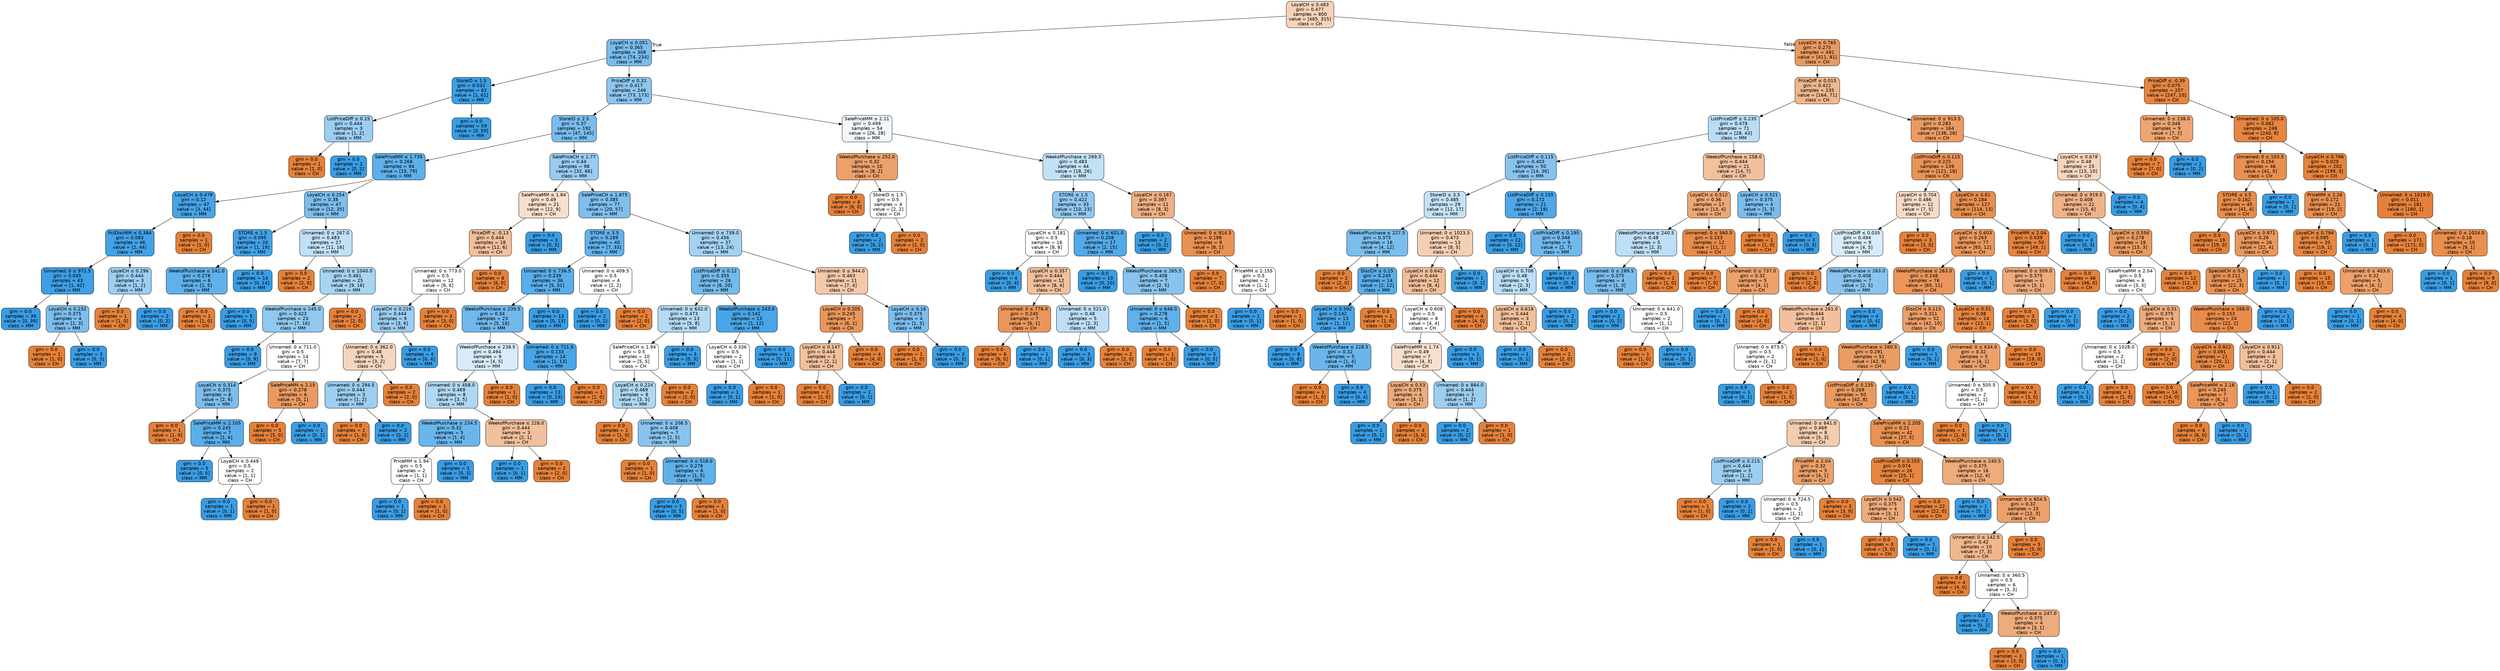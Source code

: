 digraph Tree {
node [shape=box, style="filled, rounded", color="black", fontname=helvetica] ;
edge [fontname=helvetica] ;
0 [label=<LoyalCH &le; 0.483<br/>gini = 0.477<br/>samples = 800<br/>value = [485, 315]<br/>class = CH>, fillcolor="#e5813959"] ;
1 [label=<LoyalCH &le; 0.051<br/>gini = 0.365<br/>samples = 308<br/>value = [74, 234]<br/>class = MM>, fillcolor="#399de5ae"] ;
0 -> 1 [labeldistance=2.5, labelangle=45, headlabel="True"] ;
2 [label=<StoreID &le; 1.5<br/>gini = 0.032<br/>samples = 62<br/>value = [1, 61]<br/>class = MM>, fillcolor="#399de5fb"] ;
1 -> 2 ;
3 [label=<ListPriceDiff &le; 0.15<br/>gini = 0.444<br/>samples = 3<br/>value = [1, 2]<br/>class = MM>, fillcolor="#399de57f"] ;
2 -> 3 ;
4 [label=<gini = 0.0<br/>samples = 1<br/>value = [1, 0]<br/>class = CH>, fillcolor="#e58139ff"] ;
3 -> 4 ;
5 [label=<gini = 0.0<br/>samples = 2<br/>value = [0, 2]<br/>class = MM>, fillcolor="#399de5ff"] ;
3 -> 5 ;
6 [label=<gini = 0.0<br/>samples = 59<br/>value = [0, 59]<br/>class = MM>, fillcolor="#399de5ff"] ;
2 -> 6 ;
7 [label=<PriceDiff &le; 0.31<br/>gini = 0.417<br/>samples = 246<br/>value = [73, 173]<br/>class = MM>, fillcolor="#399de593"] ;
1 -> 7 ;
8 [label=<StoreID &le; 2.5<br/>gini = 0.37<br/>samples = 192<br/>value = [47, 145]<br/>class = MM>, fillcolor="#399de5ac"] ;
7 -> 8 ;
9 [label=<SalePriceMM &le; 1.735<br/>gini = 0.268<br/>samples = 94<br/>value = [15, 79]<br/>class = MM>, fillcolor="#399de5cf"] ;
8 -> 9 ;
10 [label=<LoyalCH &le; 0.479<br/>gini = 0.12<br/>samples = 47<br/>value = [3, 44]<br/>class = MM>, fillcolor="#399de5ee"] ;
9 -> 10 ;
11 [label=<PctDiscMM &le; 0.384<br/>gini = 0.083<br/>samples = 46<br/>value = [2, 44]<br/>class = MM>, fillcolor="#399de5f3"] ;
10 -> 11 ;
12 [label=<Unnamed: 0 &le; 972.5<br/>gini = 0.045<br/>samples = 43<br/>value = [1, 42]<br/>class = MM>, fillcolor="#399de5f9"] ;
11 -> 12 ;
13 [label=<gini = 0.0<br/>samples = 39<br/>value = [0, 39]<br/>class = MM>, fillcolor="#399de5ff"] ;
12 -> 13 ;
14 [label=<LoyalCH &le; 0.232<br/>gini = 0.375<br/>samples = 4<br/>value = [1, 3]<br/>class = MM>, fillcolor="#399de5aa"] ;
12 -> 14 ;
15 [label=<gini = 0.0<br/>samples = 1<br/>value = [1, 0]<br/>class = CH>, fillcolor="#e58139ff"] ;
14 -> 15 ;
16 [label=<gini = 0.0<br/>samples = 3<br/>value = [0, 3]<br/>class = MM>, fillcolor="#399de5ff"] ;
14 -> 16 ;
17 [label=<LoyalCH &le; 0.296<br/>gini = 0.444<br/>samples = 3<br/>value = [1, 2]<br/>class = MM>, fillcolor="#399de57f"] ;
11 -> 17 ;
18 [label=<gini = 0.0<br/>samples = 1<br/>value = [1, 0]<br/>class = CH>, fillcolor="#e58139ff"] ;
17 -> 18 ;
19 [label=<gini = 0.0<br/>samples = 2<br/>value = [0, 2]<br/>class = MM>, fillcolor="#399de5ff"] ;
17 -> 19 ;
20 [label=<gini = 0.0<br/>samples = 1<br/>value = [1, 0]<br/>class = CH>, fillcolor="#e58139ff"] ;
10 -> 20 ;
21 [label=<LoyalCH &le; 0.254<br/>gini = 0.38<br/>samples = 47<br/>value = [12, 35]<br/>class = MM>, fillcolor="#399de5a8"] ;
9 -> 21 ;
22 [label=<STORE &le; 1.5<br/>gini = 0.095<br/>samples = 20<br/>value = [1, 19]<br/>class = MM>, fillcolor="#399de5f2"] ;
21 -> 22 ;
23 [label=<WeekofPurchase &le; 241.0<br/>gini = 0.278<br/>samples = 6<br/>value = [1, 5]<br/>class = MM>, fillcolor="#399de5cc"] ;
22 -> 23 ;
24 [label=<gini = 0.0<br/>samples = 1<br/>value = [1, 0]<br/>class = CH>, fillcolor="#e58139ff"] ;
23 -> 24 ;
25 [label=<gini = 0.0<br/>samples = 5<br/>value = [0, 5]<br/>class = MM>, fillcolor="#399de5ff"] ;
23 -> 25 ;
26 [label=<gini = 0.0<br/>samples = 14<br/>value = [0, 14]<br/>class = MM>, fillcolor="#399de5ff"] ;
22 -> 26 ;
27 [label=<Unnamed: 0 &le; 267.0<br/>gini = 0.483<br/>samples = 27<br/>value = [11, 16]<br/>class = MM>, fillcolor="#399de550"] ;
21 -> 27 ;
28 [label=<gini = 0.0<br/>samples = 2<br/>value = [2, 0]<br/>class = CH>, fillcolor="#e58139ff"] ;
27 -> 28 ;
29 [label=<Unnamed: 0 &le; 1040.0<br/>gini = 0.461<br/>samples = 25<br/>value = [9, 16]<br/>class = MM>, fillcolor="#399de570"] ;
27 -> 29 ;
30 [label=<WeekofPurchase &le; 245.0<br/>gini = 0.423<br/>samples = 23<br/>value = [7, 16]<br/>class = MM>, fillcolor="#399de58f"] ;
29 -> 30 ;
31 [label=<gini = 0.0<br/>samples = 9<br/>value = [0, 9]<br/>class = MM>, fillcolor="#399de5ff"] ;
30 -> 31 ;
32 [label=<Unnamed: 0 &le; 711.0<br/>gini = 0.5<br/>samples = 14<br/>value = [7, 7]<br/>class = CH>, fillcolor="#e5813900"] ;
30 -> 32 ;
33 [label=<LoyalCH &le; 0.314<br/>gini = 0.375<br/>samples = 8<br/>value = [2, 6]<br/>class = MM>, fillcolor="#399de5aa"] ;
32 -> 33 ;
34 [label=<gini = 0.0<br/>samples = 1<br/>value = [1, 0]<br/>class = CH>, fillcolor="#e58139ff"] ;
33 -> 34 ;
35 [label=<SalePriceMM &le; 2.105<br/>gini = 0.245<br/>samples = 7<br/>value = [1, 6]<br/>class = MM>, fillcolor="#399de5d4"] ;
33 -> 35 ;
36 [label=<gini = 0.0<br/>samples = 5<br/>value = [0, 5]<br/>class = MM>, fillcolor="#399de5ff"] ;
35 -> 36 ;
37 [label=<LoyalCH &le; 0.449<br/>gini = 0.5<br/>samples = 2<br/>value = [1, 1]<br/>class = CH>, fillcolor="#e5813900"] ;
35 -> 37 ;
38 [label=<gini = 0.0<br/>samples = 1<br/>value = [0, 1]<br/>class = MM>, fillcolor="#399de5ff"] ;
37 -> 38 ;
39 [label=<gini = 0.0<br/>samples = 1<br/>value = [1, 0]<br/>class = CH>, fillcolor="#e58139ff"] ;
37 -> 39 ;
40 [label=<SalePriceMM &le; 2.15<br/>gini = 0.278<br/>samples = 6<br/>value = [5, 1]<br/>class = CH>, fillcolor="#e58139cc"] ;
32 -> 40 ;
41 [label=<gini = 0.0<br/>samples = 5<br/>value = [5, 0]<br/>class = CH>, fillcolor="#e58139ff"] ;
40 -> 41 ;
42 [label=<gini = 0.0<br/>samples = 1<br/>value = [0, 1]<br/>class = MM>, fillcolor="#399de5ff"] ;
40 -> 42 ;
43 [label=<gini = 0.0<br/>samples = 2<br/>value = [2, 0]<br/>class = CH>, fillcolor="#e58139ff"] ;
29 -> 43 ;
44 [label=<SalePriceCH &le; 1.77<br/>gini = 0.44<br/>samples = 98<br/>value = [32, 66]<br/>class = MM>, fillcolor="#399de583"] ;
8 -> 44 ;
45 [label=<SalePriceMM &le; 1.84<br/>gini = 0.49<br/>samples = 21<br/>value = [12, 9]<br/>class = CH>, fillcolor="#e5813940"] ;
44 -> 45 ;
46 [label=<PriceDiff &le; -0.13<br/>gini = 0.444<br/>samples = 18<br/>value = [12, 6]<br/>class = CH>, fillcolor="#e581397f"] ;
45 -> 46 ;
47 [label=<Unnamed: 0 &le; 773.0<br/>gini = 0.5<br/>samples = 12<br/>value = [6, 6]<br/>class = CH>, fillcolor="#e5813900"] ;
46 -> 47 ;
48 [label=<LoyalCH &le; 0.216<br/>gini = 0.444<br/>samples = 9<br/>value = [3, 6]<br/>class = MM>, fillcolor="#399de57f"] ;
47 -> 48 ;
49 [label=<Unnamed: 0 &le; 362.0<br/>gini = 0.48<br/>samples = 5<br/>value = [3, 2]<br/>class = CH>, fillcolor="#e5813955"] ;
48 -> 49 ;
50 [label=<Unnamed: 0 &le; 294.5<br/>gini = 0.444<br/>samples = 3<br/>value = [1, 2]<br/>class = MM>, fillcolor="#399de57f"] ;
49 -> 50 ;
51 [label=<gini = 0.0<br/>samples = 1<br/>value = [1, 0]<br/>class = CH>, fillcolor="#e58139ff"] ;
50 -> 51 ;
52 [label=<gini = 0.0<br/>samples = 2<br/>value = [0, 2]<br/>class = MM>, fillcolor="#399de5ff"] ;
50 -> 52 ;
53 [label=<gini = 0.0<br/>samples = 2<br/>value = [2, 0]<br/>class = CH>, fillcolor="#e58139ff"] ;
49 -> 53 ;
54 [label=<gini = 0.0<br/>samples = 4<br/>value = [0, 4]<br/>class = MM>, fillcolor="#399de5ff"] ;
48 -> 54 ;
55 [label=<gini = 0.0<br/>samples = 3<br/>value = [3, 0]<br/>class = CH>, fillcolor="#e58139ff"] ;
47 -> 55 ;
56 [label=<gini = 0.0<br/>samples = 6<br/>value = [6, 0]<br/>class = CH>, fillcolor="#e58139ff"] ;
46 -> 56 ;
57 [label=<gini = 0.0<br/>samples = 3<br/>value = [0, 3]<br/>class = MM>, fillcolor="#399de5ff"] ;
45 -> 57 ;
58 [label=<SalePriceCH &le; 1.875<br/>gini = 0.385<br/>samples = 77<br/>value = [20, 57]<br/>class = MM>, fillcolor="#399de5a6"] ;
44 -> 58 ;
59 [label=<STORE &le; 3.5<br/>gini = 0.289<br/>samples = 40<br/>value = [7, 33]<br/>class = MM>, fillcolor="#399de5c9"] ;
58 -> 59 ;
60 [label=<Unnamed: 0 &le; 736.5<br/>gini = 0.239<br/>samples = 36<br/>value = [5, 31]<br/>class = MM>, fillcolor="#399de5d6"] ;
59 -> 60 ;
61 [label=<WeekofPurchase &le; 239.5<br/>gini = 0.34<br/>samples = 23<br/>value = [5, 18]<br/>class = MM>, fillcolor="#399de5b8"] ;
60 -> 61 ;
62 [label=<WeekofPurchase &le; 238.5<br/>gini = 0.494<br/>samples = 9<br/>value = [4, 5]<br/>class = MM>, fillcolor="#399de533"] ;
61 -> 62 ;
63 [label=<Unnamed: 0 &le; 458.0<br/>gini = 0.469<br/>samples = 8<br/>value = [3, 5]<br/>class = MM>, fillcolor="#399de566"] ;
62 -> 63 ;
64 [label=<WeekofPurchase &le; 234.5<br/>gini = 0.32<br/>samples = 5<br/>value = [1, 4]<br/>class = MM>, fillcolor="#399de5bf"] ;
63 -> 64 ;
65 [label=<PriceMM &le; 1.94<br/>gini = 0.5<br/>samples = 2<br/>value = [1, 1]<br/>class = CH>, fillcolor="#e5813900"] ;
64 -> 65 ;
66 [label=<gini = 0.0<br/>samples = 1<br/>value = [0, 1]<br/>class = MM>, fillcolor="#399de5ff"] ;
65 -> 66 ;
67 [label=<gini = 0.0<br/>samples = 1<br/>value = [1, 0]<br/>class = CH>, fillcolor="#e58139ff"] ;
65 -> 67 ;
68 [label=<gini = 0.0<br/>samples = 3<br/>value = [0, 3]<br/>class = MM>, fillcolor="#399de5ff"] ;
64 -> 68 ;
69 [label=<WeekofPurchase &le; 228.0<br/>gini = 0.444<br/>samples = 3<br/>value = [2, 1]<br/>class = CH>, fillcolor="#e581397f"] ;
63 -> 69 ;
70 [label=<gini = 0.0<br/>samples = 1<br/>value = [0, 1]<br/>class = MM>, fillcolor="#399de5ff"] ;
69 -> 70 ;
71 [label=<gini = 0.0<br/>samples = 2<br/>value = [2, 0]<br/>class = CH>, fillcolor="#e58139ff"] ;
69 -> 71 ;
72 [label=<gini = 0.0<br/>samples = 1<br/>value = [1, 0]<br/>class = CH>, fillcolor="#e58139ff"] ;
62 -> 72 ;
73 [label=<Unnamed: 0 &le; 711.5<br/>gini = 0.133<br/>samples = 14<br/>value = [1, 13]<br/>class = MM>, fillcolor="#399de5eb"] ;
61 -> 73 ;
74 [label=<gini = 0.0<br/>samples = 13<br/>value = [0, 13]<br/>class = MM>, fillcolor="#399de5ff"] ;
73 -> 74 ;
75 [label=<gini = 0.0<br/>samples = 1<br/>value = [1, 0]<br/>class = CH>, fillcolor="#e58139ff"] ;
73 -> 75 ;
76 [label=<gini = 0.0<br/>samples = 13<br/>value = [0, 13]<br/>class = MM>, fillcolor="#399de5ff"] ;
60 -> 76 ;
77 [label=<Unnamed: 0 &le; 409.5<br/>gini = 0.5<br/>samples = 4<br/>value = [2, 2]<br/>class = CH>, fillcolor="#e5813900"] ;
59 -> 77 ;
78 [label=<gini = 0.0<br/>samples = 2<br/>value = [0, 2]<br/>class = MM>, fillcolor="#399de5ff"] ;
77 -> 78 ;
79 [label=<gini = 0.0<br/>samples = 2<br/>value = [2, 0]<br/>class = CH>, fillcolor="#e58139ff"] ;
77 -> 79 ;
80 [label=<Unnamed: 0 &le; 739.0<br/>gini = 0.456<br/>samples = 37<br/>value = [13, 24]<br/>class = MM>, fillcolor="#399de575"] ;
58 -> 80 ;
81 [label=<ListPriceDiff &le; 0.12<br/>gini = 0.355<br/>samples = 26<br/>value = [6, 20]<br/>class = MM>, fillcolor="#399de5b3"] ;
80 -> 81 ;
82 [label=<Unnamed: 0 &le; 632.0<br/>gini = 0.473<br/>samples = 13<br/>value = [5, 8]<br/>class = MM>, fillcolor="#399de560"] ;
81 -> 82 ;
83 [label=<SalePriceCH &le; 1.94<br/>gini = 0.5<br/>samples = 10<br/>value = [5, 5]<br/>class = CH>, fillcolor="#e5813900"] ;
82 -> 83 ;
84 [label=<LoyalCH &le; 0.224<br/>gini = 0.469<br/>samples = 8<br/>value = [3, 5]<br/>class = MM>, fillcolor="#399de566"] ;
83 -> 84 ;
85 [label=<gini = 0.0<br/>samples = 1<br/>value = [1, 0]<br/>class = CH>, fillcolor="#e58139ff"] ;
84 -> 85 ;
86 [label=<Unnamed: 0 &le; 208.5<br/>gini = 0.408<br/>samples = 7<br/>value = [2, 5]<br/>class = MM>, fillcolor="#399de599"] ;
84 -> 86 ;
87 [label=<gini = 0.0<br/>samples = 1<br/>value = [1, 0]<br/>class = CH>, fillcolor="#e58139ff"] ;
86 -> 87 ;
88 [label=<Unnamed: 0 &le; 518.0<br/>gini = 0.278<br/>samples = 6<br/>value = [1, 5]<br/>class = MM>, fillcolor="#399de5cc"] ;
86 -> 88 ;
89 [label=<gini = 0.0<br/>samples = 5<br/>value = [0, 5]<br/>class = MM>, fillcolor="#399de5ff"] ;
88 -> 89 ;
90 [label=<gini = 0.0<br/>samples = 1<br/>value = [1, 0]<br/>class = CH>, fillcolor="#e58139ff"] ;
88 -> 90 ;
91 [label=<gini = 0.0<br/>samples = 2<br/>value = [2, 0]<br/>class = CH>, fillcolor="#e58139ff"] ;
83 -> 91 ;
92 [label=<gini = 0.0<br/>samples = 3<br/>value = [0, 3]<br/>class = MM>, fillcolor="#399de5ff"] ;
82 -> 92 ;
93 [label=<WeekofPurchase &le; 243.0<br/>gini = 0.142<br/>samples = 13<br/>value = [1, 12]<br/>class = MM>, fillcolor="#399de5ea"] ;
81 -> 93 ;
94 [label=<LoyalCH &le; 0.336<br/>gini = 0.5<br/>samples = 2<br/>value = [1, 1]<br/>class = CH>, fillcolor="#e5813900"] ;
93 -> 94 ;
95 [label=<gini = 0.0<br/>samples = 1<br/>value = [0, 1]<br/>class = MM>, fillcolor="#399de5ff"] ;
94 -> 95 ;
96 [label=<gini = 0.0<br/>samples = 1<br/>value = [1, 0]<br/>class = CH>, fillcolor="#e58139ff"] ;
94 -> 96 ;
97 [label=<gini = 0.0<br/>samples = 11<br/>value = [0, 11]<br/>class = MM>, fillcolor="#399de5ff"] ;
93 -> 97 ;
98 [label=<Unnamed: 0 &le; 944.0<br/>gini = 0.463<br/>samples = 11<br/>value = [7, 4]<br/>class = CH>, fillcolor="#e581396d"] ;
80 -> 98 ;
99 [label=<LoyalCH &le; 0.205<br/>gini = 0.245<br/>samples = 7<br/>value = [6, 1]<br/>class = CH>, fillcolor="#e58139d4"] ;
98 -> 99 ;
100 [label=<LoyalCH &le; 0.147<br/>gini = 0.444<br/>samples = 3<br/>value = [2, 1]<br/>class = CH>, fillcolor="#e581397f"] ;
99 -> 100 ;
101 [label=<gini = 0.0<br/>samples = 2<br/>value = [2, 0]<br/>class = CH>, fillcolor="#e58139ff"] ;
100 -> 101 ;
102 [label=<gini = 0.0<br/>samples = 1<br/>value = [0, 1]<br/>class = MM>, fillcolor="#399de5ff"] ;
100 -> 102 ;
103 [label=<gini = 0.0<br/>samples = 4<br/>value = [4, 0]<br/>class = CH>, fillcolor="#e58139ff"] ;
99 -> 103 ;
104 [label=<LoyalCH &le; 0.16<br/>gini = 0.375<br/>samples = 4<br/>value = [1, 3]<br/>class = MM>, fillcolor="#399de5aa"] ;
98 -> 104 ;
105 [label=<gini = 0.0<br/>samples = 1<br/>value = [1, 0]<br/>class = CH>, fillcolor="#e58139ff"] ;
104 -> 105 ;
106 [label=<gini = 0.0<br/>samples = 3<br/>value = [0, 3]<br/>class = MM>, fillcolor="#399de5ff"] ;
104 -> 106 ;
107 [label=<SalePriceMM &le; 2.11<br/>gini = 0.499<br/>samples = 54<br/>value = [26, 28]<br/>class = MM>, fillcolor="#399de512"] ;
7 -> 107 ;
108 [label=<WeekofPurchase &le; 252.0<br/>gini = 0.32<br/>samples = 10<br/>value = [8, 2]<br/>class = CH>, fillcolor="#e58139bf"] ;
107 -> 108 ;
109 [label=<gini = 0.0<br/>samples = 6<br/>value = [6, 0]<br/>class = CH>, fillcolor="#e58139ff"] ;
108 -> 109 ;
110 [label=<StoreID &le; 1.5<br/>gini = 0.5<br/>samples = 4<br/>value = [2, 2]<br/>class = CH>, fillcolor="#e5813900"] ;
108 -> 110 ;
111 [label=<gini = 0.0<br/>samples = 2<br/>value = [0, 2]<br/>class = MM>, fillcolor="#399de5ff"] ;
110 -> 111 ;
112 [label=<gini = 0.0<br/>samples = 2<br/>value = [2, 0]<br/>class = CH>, fillcolor="#e58139ff"] ;
110 -> 112 ;
113 [label=<WeekofPurchase &le; 269.5<br/>gini = 0.483<br/>samples = 44<br/>value = [18, 26]<br/>class = MM>, fillcolor="#399de54e"] ;
107 -> 113 ;
114 [label=<STORE &le; 1.5<br/>gini = 0.422<br/>samples = 33<br/>value = [10, 23]<br/>class = MM>, fillcolor="#399de590"] ;
113 -> 114 ;
115 [label=<LoyalCH &le; 0.181<br/>gini = 0.5<br/>samples = 16<br/>value = [8, 8]<br/>class = CH>, fillcolor="#e5813900"] ;
114 -> 115 ;
116 [label=<gini = 0.0<br/>samples = 4<br/>value = [0, 4]<br/>class = MM>, fillcolor="#399de5ff"] ;
115 -> 116 ;
117 [label=<LoyalCH &le; 0.357<br/>gini = 0.444<br/>samples = 12<br/>value = [8, 4]<br/>class = CH>, fillcolor="#e581397f"] ;
115 -> 117 ;
118 [label=<Unnamed: 0 &le; 776.0<br/>gini = 0.245<br/>samples = 7<br/>value = [6, 1]<br/>class = CH>, fillcolor="#e58139d4"] ;
117 -> 118 ;
119 [label=<gini = 0.0<br/>samples = 6<br/>value = [6, 0]<br/>class = CH>, fillcolor="#e58139ff"] ;
118 -> 119 ;
120 [label=<gini = 0.0<br/>samples = 1<br/>value = [0, 1]<br/>class = MM>, fillcolor="#399de5ff"] ;
118 -> 120 ;
121 [label=<Unnamed: 0 &le; 521.0<br/>gini = 0.48<br/>samples = 5<br/>value = [2, 3]<br/>class = MM>, fillcolor="#399de555"] ;
117 -> 121 ;
122 [label=<gini = 0.0<br/>samples = 3<br/>value = [0, 3]<br/>class = MM>, fillcolor="#399de5ff"] ;
121 -> 122 ;
123 [label=<gini = 0.0<br/>samples = 2<br/>value = [2, 0]<br/>class = CH>, fillcolor="#e58139ff"] ;
121 -> 123 ;
124 [label=<Unnamed: 0 &le; 601.0<br/>gini = 0.208<br/>samples = 17<br/>value = [2, 15]<br/>class = MM>, fillcolor="#399de5dd"] ;
114 -> 124 ;
125 [label=<gini = 0.0<br/>samples = 10<br/>value = [0, 10]<br/>class = MM>, fillcolor="#399de5ff"] ;
124 -> 125 ;
126 [label=<WeekofPurchase &le; 265.5<br/>gini = 0.408<br/>samples = 7<br/>value = [2, 5]<br/>class = MM>, fillcolor="#399de599"] ;
124 -> 126 ;
127 [label=<Unnamed: 0 &le; 648.0<br/>gini = 0.278<br/>samples = 6<br/>value = [1, 5]<br/>class = MM>, fillcolor="#399de5cc"] ;
126 -> 127 ;
128 [label=<gini = 0.0<br/>samples = 1<br/>value = [1, 0]<br/>class = CH>, fillcolor="#e58139ff"] ;
127 -> 128 ;
129 [label=<gini = 0.0<br/>samples = 5<br/>value = [0, 5]<br/>class = MM>, fillcolor="#399de5ff"] ;
127 -> 129 ;
130 [label=<gini = 0.0<br/>samples = 1<br/>value = [1, 0]<br/>class = CH>, fillcolor="#e58139ff"] ;
126 -> 130 ;
131 [label=<LoyalCH &le; 0.167<br/>gini = 0.397<br/>samples = 11<br/>value = [8, 3]<br/>class = CH>, fillcolor="#e581399f"] ;
113 -> 131 ;
132 [label=<gini = 0.0<br/>samples = 2<br/>value = [0, 2]<br/>class = MM>, fillcolor="#399de5ff"] ;
131 -> 132 ;
133 [label=<Unnamed: 0 &le; 914.5<br/>gini = 0.198<br/>samples = 9<br/>value = [8, 1]<br/>class = CH>, fillcolor="#e58139df"] ;
131 -> 133 ;
134 [label=<gini = 0.0<br/>samples = 7<br/>value = [7, 0]<br/>class = CH>, fillcolor="#e58139ff"] ;
133 -> 134 ;
135 [label=<PriceMM &le; 2.155<br/>gini = 0.5<br/>samples = 2<br/>value = [1, 1]<br/>class = CH>, fillcolor="#e5813900"] ;
133 -> 135 ;
136 [label=<gini = 0.0<br/>samples = 1<br/>value = [0, 1]<br/>class = MM>, fillcolor="#399de5ff"] ;
135 -> 136 ;
137 [label=<gini = 0.0<br/>samples = 1<br/>value = [1, 0]<br/>class = CH>, fillcolor="#e58139ff"] ;
135 -> 137 ;
138 [label=<LoyalCH &le; 0.765<br/>gini = 0.275<br/>samples = 492<br/>value = [411, 81]<br/>class = CH>, fillcolor="#e58139cd"] ;
0 -> 138 [labeldistance=2.5, labelangle=-45, headlabel="False"] ;
139 [label=<PriceDiff &le; 0.015<br/>gini = 0.422<br/>samples = 235<br/>value = [164, 71]<br/>class = CH>, fillcolor="#e5813991"] ;
138 -> 139 ;
140 [label=<ListPriceDiff &le; 0.235<br/>gini = 0.478<br/>samples = 71<br/>value = [28, 43]<br/>class = MM>, fillcolor="#399de559"] ;
139 -> 140 ;
141 [label=<ListPriceDiff &le; 0.115<br/>gini = 0.403<br/>samples = 50<br/>value = [14, 36]<br/>class = MM>, fillcolor="#399de59c"] ;
140 -> 141 ;
142 [label=<StoreID &le; 3.5<br/>gini = 0.485<br/>samples = 29<br/>value = [12, 17]<br/>class = MM>, fillcolor="#399de54b"] ;
141 -> 142 ;
143 [label=<WeekofPurchase &le; 227.5<br/>gini = 0.375<br/>samples = 16<br/>value = [4, 12]<br/>class = MM>, fillcolor="#399de5aa"] ;
142 -> 143 ;
144 [label=<gini = 0.0<br/>samples = 2<br/>value = [2, 0]<br/>class = CH>, fillcolor="#e58139ff"] ;
143 -> 144 ;
145 [label=<DiscCH &le; 0.15<br/>gini = 0.245<br/>samples = 14<br/>value = [2, 12]<br/>class = MM>, fillcolor="#399de5d4"] ;
143 -> 145 ;
146 [label=<LoyalCH &le; 0.592<br/>gini = 0.142<br/>samples = 13<br/>value = [1, 12]<br/>class = MM>, fillcolor="#399de5ea"] ;
145 -> 146 ;
147 [label=<gini = 0.0<br/>samples = 8<br/>value = [0, 8]<br/>class = MM>, fillcolor="#399de5ff"] ;
146 -> 147 ;
148 [label=<WeekofPurchase &le; 228.5<br/>gini = 0.32<br/>samples = 5<br/>value = [1, 4]<br/>class = MM>, fillcolor="#399de5bf"] ;
146 -> 148 ;
149 [label=<gini = 0.0<br/>samples = 1<br/>value = [1, 0]<br/>class = CH>, fillcolor="#e58139ff"] ;
148 -> 149 ;
150 [label=<gini = 0.0<br/>samples = 4<br/>value = [0, 4]<br/>class = MM>, fillcolor="#399de5ff"] ;
148 -> 150 ;
151 [label=<gini = 0.0<br/>samples = 1<br/>value = [1, 0]<br/>class = CH>, fillcolor="#e58139ff"] ;
145 -> 151 ;
152 [label=<Unnamed: 0 &le; 1023.5<br/>gini = 0.473<br/>samples = 13<br/>value = [8, 5]<br/>class = CH>, fillcolor="#e5813960"] ;
142 -> 152 ;
153 [label=<LoyalCH &le; 0.642<br/>gini = 0.444<br/>samples = 12<br/>value = [8, 4]<br/>class = CH>, fillcolor="#e581397f"] ;
152 -> 153 ;
154 [label=<LoyalCH &le; 0.608<br/>gini = 0.5<br/>samples = 8<br/>value = [4, 4]<br/>class = CH>, fillcolor="#e5813900"] ;
153 -> 154 ;
155 [label=<SalePriceMM &le; 1.74<br/>gini = 0.49<br/>samples = 7<br/>value = [4, 3]<br/>class = CH>, fillcolor="#e5813940"] ;
154 -> 155 ;
156 [label=<LoyalCH &le; 0.53<br/>gini = 0.375<br/>samples = 4<br/>value = [3, 1]<br/>class = CH>, fillcolor="#e58139aa"] ;
155 -> 156 ;
157 [label=<gini = 0.0<br/>samples = 1<br/>value = [0, 1]<br/>class = MM>, fillcolor="#399de5ff"] ;
156 -> 157 ;
158 [label=<gini = 0.0<br/>samples = 3<br/>value = [3, 0]<br/>class = CH>, fillcolor="#e58139ff"] ;
156 -> 158 ;
159 [label=<Unnamed: 0 &le; 884.0<br/>gini = 0.444<br/>samples = 3<br/>value = [1, 2]<br/>class = MM>, fillcolor="#399de57f"] ;
155 -> 159 ;
160 [label=<gini = 0.0<br/>samples = 2<br/>value = [0, 2]<br/>class = MM>, fillcolor="#399de5ff"] ;
159 -> 160 ;
161 [label=<gini = 0.0<br/>samples = 1<br/>value = [1, 0]<br/>class = CH>, fillcolor="#e58139ff"] ;
159 -> 161 ;
162 [label=<gini = 0.0<br/>samples = 1<br/>value = [0, 1]<br/>class = MM>, fillcolor="#399de5ff"] ;
154 -> 162 ;
163 [label=<gini = 0.0<br/>samples = 4<br/>value = [4, 0]<br/>class = CH>, fillcolor="#e58139ff"] ;
153 -> 163 ;
164 [label=<gini = 0.0<br/>samples = 1<br/>value = [0, 1]<br/>class = MM>, fillcolor="#399de5ff"] ;
152 -> 164 ;
165 [label=<ListPriceDiff &le; 0.155<br/>gini = 0.172<br/>samples = 21<br/>value = [2, 19]<br/>class = MM>, fillcolor="#399de5e4"] ;
141 -> 165 ;
166 [label=<gini = 0.0<br/>samples = 12<br/>value = [0, 12]<br/>class = MM>, fillcolor="#399de5ff"] ;
165 -> 166 ;
167 [label=<ListPriceDiff &le; 0.195<br/>gini = 0.346<br/>samples = 9<br/>value = [2, 7]<br/>class = MM>, fillcolor="#399de5b6"] ;
165 -> 167 ;
168 [label=<LoyalCH &le; 0.706<br/>gini = 0.48<br/>samples = 5<br/>value = [2, 3]<br/>class = MM>, fillcolor="#399de555"] ;
167 -> 168 ;
169 [label=<LoyalCH &le; 0.618<br/>gini = 0.444<br/>samples = 3<br/>value = [2, 1]<br/>class = CH>, fillcolor="#e581397f"] ;
168 -> 169 ;
170 [label=<gini = 0.0<br/>samples = 1<br/>value = [0, 1]<br/>class = MM>, fillcolor="#399de5ff"] ;
169 -> 170 ;
171 [label=<gini = 0.0<br/>samples = 2<br/>value = [2, 0]<br/>class = CH>, fillcolor="#e58139ff"] ;
169 -> 171 ;
172 [label=<gini = 0.0<br/>samples = 2<br/>value = [0, 2]<br/>class = MM>, fillcolor="#399de5ff"] ;
168 -> 172 ;
173 [label=<gini = 0.0<br/>samples = 4<br/>value = [0, 4]<br/>class = MM>, fillcolor="#399de5ff"] ;
167 -> 173 ;
174 [label=<WeekofPurchase &le; 258.0<br/>gini = 0.444<br/>samples = 21<br/>value = [14, 7]<br/>class = CH>, fillcolor="#e581397f"] ;
140 -> 174 ;
175 [label=<LoyalCH &le; 0.512<br/>gini = 0.36<br/>samples = 17<br/>value = [13, 4]<br/>class = CH>, fillcolor="#e58139b1"] ;
174 -> 175 ;
176 [label=<WeekofPurchase &le; 240.5<br/>gini = 0.48<br/>samples = 5<br/>value = [2, 3]<br/>class = MM>, fillcolor="#399de555"] ;
175 -> 176 ;
177 [label=<Unnamed: 0 &le; 289.5<br/>gini = 0.375<br/>samples = 4<br/>value = [1, 3]<br/>class = MM>, fillcolor="#399de5aa"] ;
176 -> 177 ;
178 [label=<gini = 0.0<br/>samples = 2<br/>value = [0, 2]<br/>class = MM>, fillcolor="#399de5ff"] ;
177 -> 178 ;
179 [label=<Unnamed: 0 &le; 641.0<br/>gini = 0.5<br/>samples = 2<br/>value = [1, 1]<br/>class = CH>, fillcolor="#e5813900"] ;
177 -> 179 ;
180 [label=<gini = 0.0<br/>samples = 1<br/>value = [1, 0]<br/>class = CH>, fillcolor="#e58139ff"] ;
179 -> 180 ;
181 [label=<gini = 0.0<br/>samples = 1<br/>value = [0, 1]<br/>class = MM>, fillcolor="#399de5ff"] ;
179 -> 181 ;
182 [label=<gini = 0.0<br/>samples = 1<br/>value = [1, 0]<br/>class = CH>, fillcolor="#e58139ff"] ;
176 -> 182 ;
183 [label=<Unnamed: 0 &le; 560.5<br/>gini = 0.153<br/>samples = 12<br/>value = [11, 1]<br/>class = CH>, fillcolor="#e58139e8"] ;
175 -> 183 ;
184 [label=<gini = 0.0<br/>samples = 7<br/>value = [7, 0]<br/>class = CH>, fillcolor="#e58139ff"] ;
183 -> 184 ;
185 [label=<Unnamed: 0 &le; 737.0<br/>gini = 0.32<br/>samples = 5<br/>value = [4, 1]<br/>class = CH>, fillcolor="#e58139bf"] ;
183 -> 185 ;
186 [label=<gini = 0.0<br/>samples = 1<br/>value = [0, 1]<br/>class = MM>, fillcolor="#399de5ff"] ;
185 -> 186 ;
187 [label=<gini = 0.0<br/>samples = 4<br/>value = [4, 0]<br/>class = CH>, fillcolor="#e58139ff"] ;
185 -> 187 ;
188 [label=<LoyalCH &le; 0.521<br/>gini = 0.375<br/>samples = 4<br/>value = [1, 3]<br/>class = MM>, fillcolor="#399de5aa"] ;
174 -> 188 ;
189 [label=<gini = 0.0<br/>samples = 1<br/>value = [1, 0]<br/>class = CH>, fillcolor="#e58139ff"] ;
188 -> 189 ;
190 [label=<gini = 0.0<br/>samples = 3<br/>value = [0, 3]<br/>class = MM>, fillcolor="#399de5ff"] ;
188 -> 190 ;
191 [label=<Unnamed: 0 &le; 913.5<br/>gini = 0.283<br/>samples = 164<br/>value = [136, 28]<br/>class = CH>, fillcolor="#e58139ca"] ;
139 -> 191 ;
192 [label=<ListPriceDiff &le; 0.115<br/>gini = 0.225<br/>samples = 139<br/>value = [121, 18]<br/>class = CH>, fillcolor="#e58139d9"] ;
191 -> 192 ;
193 [label=<LoyalCH &le; 0.704<br/>gini = 0.486<br/>samples = 12<br/>value = [7, 5]<br/>class = CH>, fillcolor="#e5813949"] ;
192 -> 193 ;
194 [label=<ListPriceDiff &le; 0.035<br/>gini = 0.494<br/>samples = 9<br/>value = [4, 5]<br/>class = MM>, fillcolor="#399de533"] ;
193 -> 194 ;
195 [label=<gini = 0.0<br/>samples = 2<br/>value = [2, 0]<br/>class = CH>, fillcolor="#e58139ff"] ;
194 -> 195 ;
196 [label=<WeekofPurchase &le; 263.0<br/>gini = 0.408<br/>samples = 7<br/>value = [2, 5]<br/>class = MM>, fillcolor="#399de599"] ;
194 -> 196 ;
197 [label=<WeekofPurchase &le; 261.0<br/>gini = 0.444<br/>samples = 3<br/>value = [2, 1]<br/>class = CH>, fillcolor="#e581397f"] ;
196 -> 197 ;
198 [label=<Unnamed: 0 &le; 873.5<br/>gini = 0.5<br/>samples = 2<br/>value = [1, 1]<br/>class = CH>, fillcolor="#e5813900"] ;
197 -> 198 ;
199 [label=<gini = 0.0<br/>samples = 1<br/>value = [0, 1]<br/>class = MM>, fillcolor="#399de5ff"] ;
198 -> 199 ;
200 [label=<gini = 0.0<br/>samples = 1<br/>value = [1, 0]<br/>class = CH>, fillcolor="#e58139ff"] ;
198 -> 200 ;
201 [label=<gini = 0.0<br/>samples = 1<br/>value = [1, 0]<br/>class = CH>, fillcolor="#e58139ff"] ;
197 -> 201 ;
202 [label=<gini = 0.0<br/>samples = 4<br/>value = [0, 4]<br/>class = MM>, fillcolor="#399de5ff"] ;
196 -> 202 ;
203 [label=<gini = 0.0<br/>samples = 3<br/>value = [3, 0]<br/>class = CH>, fillcolor="#e58139ff"] ;
193 -> 203 ;
204 [label=<LoyalCH &le; 0.61<br/>gini = 0.184<br/>samples = 127<br/>value = [114, 13]<br/>class = CH>, fillcolor="#e58139e2"] ;
192 -> 204 ;
205 [label=<LoyalCH &le; 0.603<br/>gini = 0.263<br/>samples = 77<br/>value = [65, 12]<br/>class = CH>, fillcolor="#e58139d0"] ;
204 -> 205 ;
206 [label=<WeekofPurchase &le; 263.0<br/>gini = 0.248<br/>samples = 76<br/>value = [65, 11]<br/>class = CH>, fillcolor="#e58139d4"] ;
205 -> 206 ;
207 [label=<DiscCH &le; 0.115<br/>gini = 0.311<br/>samples = 52<br/>value = [42, 10]<br/>class = CH>, fillcolor="#e58139c2"] ;
206 -> 207 ;
208 [label=<WeekofPurchase &le; 260.5<br/>gini = 0.291<br/>samples = 51<br/>value = [42, 9]<br/>class = CH>, fillcolor="#e58139c8"] ;
207 -> 208 ;
209 [label=<ListPriceDiff &le; 0.235<br/>gini = 0.269<br/>samples = 50<br/>value = [42, 8]<br/>class = CH>, fillcolor="#e58139ce"] ;
208 -> 209 ;
210 [label=<Unnamed: 0 &le; 641.0<br/>gini = 0.469<br/>samples = 8<br/>value = [5, 3]<br/>class = CH>, fillcolor="#e5813966"] ;
209 -> 210 ;
211 [label=<ListPriceDiff &le; 0.215<br/>gini = 0.444<br/>samples = 3<br/>value = [1, 2]<br/>class = MM>, fillcolor="#399de57f"] ;
210 -> 211 ;
212 [label=<gini = 0.0<br/>samples = 1<br/>value = [1, 0]<br/>class = CH>, fillcolor="#e58139ff"] ;
211 -> 212 ;
213 [label=<gini = 0.0<br/>samples = 2<br/>value = [0, 2]<br/>class = MM>, fillcolor="#399de5ff"] ;
211 -> 213 ;
214 [label=<PriceMM &le; 2.04<br/>gini = 0.32<br/>samples = 5<br/>value = [4, 1]<br/>class = CH>, fillcolor="#e58139bf"] ;
210 -> 214 ;
215 [label=<Unnamed: 0 &le; 724.5<br/>gini = 0.5<br/>samples = 2<br/>value = [1, 1]<br/>class = CH>, fillcolor="#e5813900"] ;
214 -> 215 ;
216 [label=<gini = 0.0<br/>samples = 1<br/>value = [1, 0]<br/>class = CH>, fillcolor="#e58139ff"] ;
215 -> 216 ;
217 [label=<gini = 0.0<br/>samples = 1<br/>value = [0, 1]<br/>class = MM>, fillcolor="#399de5ff"] ;
215 -> 217 ;
218 [label=<gini = 0.0<br/>samples = 3<br/>value = [3, 0]<br/>class = CH>, fillcolor="#e58139ff"] ;
214 -> 218 ;
219 [label=<SalePriceMM &le; 2.205<br/>gini = 0.21<br/>samples = 42<br/>value = [37, 5]<br/>class = CH>, fillcolor="#e58139dd"] ;
209 -> 219 ;
220 [label=<ListPriceDiff &le; 0.255<br/>gini = 0.074<br/>samples = 26<br/>value = [25, 1]<br/>class = CH>, fillcolor="#e58139f5"] ;
219 -> 220 ;
221 [label=<LoyalCH &le; 0.542<br/>gini = 0.375<br/>samples = 4<br/>value = [3, 1]<br/>class = CH>, fillcolor="#e58139aa"] ;
220 -> 221 ;
222 [label=<gini = 0.0<br/>samples = 3<br/>value = [3, 0]<br/>class = CH>, fillcolor="#e58139ff"] ;
221 -> 222 ;
223 [label=<gini = 0.0<br/>samples = 1<br/>value = [0, 1]<br/>class = MM>, fillcolor="#399de5ff"] ;
221 -> 223 ;
224 [label=<gini = 0.0<br/>samples = 22<br/>value = [22, 0]<br/>class = CH>, fillcolor="#e58139ff"] ;
220 -> 224 ;
225 [label=<WeekofPurchase &le; 240.5<br/>gini = 0.375<br/>samples = 16<br/>value = [12, 4]<br/>class = CH>, fillcolor="#e58139aa"] ;
219 -> 225 ;
226 [label=<gini = 0.0<br/>samples = 1<br/>value = [0, 1]<br/>class = MM>, fillcolor="#399de5ff"] ;
225 -> 226 ;
227 [label=<Unnamed: 0 &le; 654.5<br/>gini = 0.32<br/>samples = 15<br/>value = [12, 3]<br/>class = CH>, fillcolor="#e58139bf"] ;
225 -> 227 ;
228 [label=<Unnamed: 0 &le; 142.5<br/>gini = 0.42<br/>samples = 10<br/>value = [7, 3]<br/>class = CH>, fillcolor="#e5813992"] ;
227 -> 228 ;
229 [label=<gini = 0.0<br/>samples = 4<br/>value = [4, 0]<br/>class = CH>, fillcolor="#e58139ff"] ;
228 -> 229 ;
230 [label=<Unnamed: 0 &le; 360.5<br/>gini = 0.5<br/>samples = 6<br/>value = [3, 3]<br/>class = CH>, fillcolor="#e5813900"] ;
228 -> 230 ;
231 [label=<gini = 0.0<br/>samples = 2<br/>value = [0, 2]<br/>class = MM>, fillcolor="#399de5ff"] ;
230 -> 231 ;
232 [label=<WeekofPurchase &le; 247.0<br/>gini = 0.375<br/>samples = 4<br/>value = [3, 1]<br/>class = CH>, fillcolor="#e58139aa"] ;
230 -> 232 ;
233 [label=<gini = 0.0<br/>samples = 3<br/>value = [3, 0]<br/>class = CH>, fillcolor="#e58139ff"] ;
232 -> 233 ;
234 [label=<gini = 0.0<br/>samples = 1<br/>value = [0, 1]<br/>class = MM>, fillcolor="#399de5ff"] ;
232 -> 234 ;
235 [label=<gini = 0.0<br/>samples = 5<br/>value = [5, 0]<br/>class = CH>, fillcolor="#e58139ff"] ;
227 -> 235 ;
236 [label=<gini = 0.0<br/>samples = 1<br/>value = [0, 1]<br/>class = MM>, fillcolor="#399de5ff"] ;
208 -> 236 ;
237 [label=<gini = 0.0<br/>samples = 1<br/>value = [0, 1]<br/>class = MM>, fillcolor="#399de5ff"] ;
207 -> 237 ;
238 [label=<LoyalCH &le; 0.51<br/>gini = 0.08<br/>samples = 24<br/>value = [23, 1]<br/>class = CH>, fillcolor="#e58139f4"] ;
206 -> 238 ;
239 [label=<Unnamed: 0 &le; 634.0<br/>gini = 0.32<br/>samples = 5<br/>value = [4, 1]<br/>class = CH>, fillcolor="#e58139bf"] ;
238 -> 239 ;
240 [label=<Unnamed: 0 &le; 505.5<br/>gini = 0.5<br/>samples = 2<br/>value = [1, 1]<br/>class = CH>, fillcolor="#e5813900"] ;
239 -> 240 ;
241 [label=<gini = 0.0<br/>samples = 1<br/>value = [1, 0]<br/>class = CH>, fillcolor="#e58139ff"] ;
240 -> 241 ;
242 [label=<gini = 0.0<br/>samples = 1<br/>value = [0, 1]<br/>class = MM>, fillcolor="#399de5ff"] ;
240 -> 242 ;
243 [label=<gini = 0.0<br/>samples = 3<br/>value = [3, 0]<br/>class = CH>, fillcolor="#e58139ff"] ;
239 -> 243 ;
244 [label=<gini = 0.0<br/>samples = 19<br/>value = [19, 0]<br/>class = CH>, fillcolor="#e58139ff"] ;
238 -> 244 ;
245 [label=<gini = 0.0<br/>samples = 1<br/>value = [0, 1]<br/>class = MM>, fillcolor="#399de5ff"] ;
205 -> 245 ;
246 [label=<PriceMM &le; 2.04<br/>gini = 0.039<br/>samples = 50<br/>value = [49, 1]<br/>class = CH>, fillcolor="#e58139fa"] ;
204 -> 246 ;
247 [label=<Unnamed: 0 &le; 509.0<br/>gini = 0.375<br/>samples = 4<br/>value = [3, 1]<br/>class = CH>, fillcolor="#e58139aa"] ;
246 -> 247 ;
248 [label=<gini = 0.0<br/>samples = 3<br/>value = [3, 0]<br/>class = CH>, fillcolor="#e58139ff"] ;
247 -> 248 ;
249 [label=<gini = 0.0<br/>samples = 1<br/>value = [0, 1]<br/>class = MM>, fillcolor="#399de5ff"] ;
247 -> 249 ;
250 [label=<gini = 0.0<br/>samples = 46<br/>value = [46, 0]<br/>class = CH>, fillcolor="#e58139ff"] ;
246 -> 250 ;
251 [label=<LoyalCH &le; 0.678<br/>gini = 0.48<br/>samples = 25<br/>value = [15, 10]<br/>class = CH>, fillcolor="#e5813955"] ;
191 -> 251 ;
252 [label=<Unnamed: 0 &le; 919.5<br/>gini = 0.408<br/>samples = 21<br/>value = [15, 6]<br/>class = CH>, fillcolor="#e5813999"] ;
251 -> 252 ;
253 [label=<gini = 0.0<br/>samples = 3<br/>value = [0, 3]<br/>class = MM>, fillcolor="#399de5ff"] ;
252 -> 253 ;
254 [label=<LoyalCH &le; 0.556<br/>gini = 0.278<br/>samples = 18<br/>value = [15, 3]<br/>class = CH>, fillcolor="#e58139cc"] ;
252 -> 254 ;
255 [label=<SalePriceMM &le; 2.04<br/>gini = 0.5<br/>samples = 6<br/>value = [3, 3]<br/>class = CH>, fillcolor="#e5813900"] ;
254 -> 255 ;
256 [label=<gini = 0.0<br/>samples = 2<br/>value = [0, 2]<br/>class = MM>, fillcolor="#399de5ff"] ;
255 -> 256 ;
257 [label=<LoyalCH &le; 0.51<br/>gini = 0.375<br/>samples = 4<br/>value = [3, 1]<br/>class = CH>, fillcolor="#e58139aa"] ;
255 -> 257 ;
258 [label=<Unnamed: 0 &le; 1028.0<br/>gini = 0.5<br/>samples = 2<br/>value = [1, 1]<br/>class = CH>, fillcolor="#e5813900"] ;
257 -> 258 ;
259 [label=<gini = 0.0<br/>samples = 1<br/>value = [0, 1]<br/>class = MM>, fillcolor="#399de5ff"] ;
258 -> 259 ;
260 [label=<gini = 0.0<br/>samples = 1<br/>value = [1, 0]<br/>class = CH>, fillcolor="#e58139ff"] ;
258 -> 260 ;
261 [label=<gini = 0.0<br/>samples = 2<br/>value = [2, 0]<br/>class = CH>, fillcolor="#e58139ff"] ;
257 -> 261 ;
262 [label=<gini = 0.0<br/>samples = 12<br/>value = [12, 0]<br/>class = CH>, fillcolor="#e58139ff"] ;
254 -> 262 ;
263 [label=<gini = 0.0<br/>samples = 4<br/>value = [0, 4]<br/>class = MM>, fillcolor="#399de5ff"] ;
251 -> 263 ;
264 [label=<PriceDiff &le; -0.39<br/>gini = 0.075<br/>samples = 257<br/>value = [247, 10]<br/>class = CH>, fillcolor="#e58139f5"] ;
138 -> 264 ;
265 [label=<Unnamed: 0 &le; 238.0<br/>gini = 0.346<br/>samples = 9<br/>value = [7, 2]<br/>class = CH>, fillcolor="#e58139b6"] ;
264 -> 265 ;
266 [label=<gini = 0.0<br/>samples = 7<br/>value = [7, 0]<br/>class = CH>, fillcolor="#e58139ff"] ;
265 -> 266 ;
267 [label=<gini = 0.0<br/>samples = 2<br/>value = [0, 2]<br/>class = MM>, fillcolor="#399de5ff"] ;
265 -> 267 ;
268 [label=<Unnamed: 0 &le; 105.0<br/>gini = 0.062<br/>samples = 248<br/>value = [240, 8]<br/>class = CH>, fillcolor="#e58139f6"] ;
264 -> 268 ;
269 [label=<Unnamed: 0 &le; 103.5<br/>gini = 0.194<br/>samples = 46<br/>value = [41, 5]<br/>class = CH>, fillcolor="#e58139e0"] ;
268 -> 269 ;
270 [label=<STORE &le; 3.5<br/>gini = 0.162<br/>samples = 45<br/>value = [41, 4]<br/>class = CH>, fillcolor="#e58139e6"] ;
269 -> 270 ;
271 [label=<gini = 0.0<br/>samples = 19<br/>value = [19, 0]<br/>class = CH>, fillcolor="#e58139ff"] ;
270 -> 271 ;
272 [label=<LoyalCH &le; 0.971<br/>gini = 0.26<br/>samples = 26<br/>value = [22, 4]<br/>class = CH>, fillcolor="#e58139d1"] ;
270 -> 272 ;
273 [label=<SpecialCH &le; 0.5<br/>gini = 0.211<br/>samples = 25<br/>value = [22, 3]<br/>class = CH>, fillcolor="#e58139dc"] ;
272 -> 273 ;
274 [label=<WeekofPurchase &le; 268.0<br/>gini = 0.153<br/>samples = 24<br/>value = [22, 2]<br/>class = CH>, fillcolor="#e58139e8"] ;
273 -> 274 ;
275 [label=<LoyalCH &le; 0.922<br/>gini = 0.091<br/>samples = 21<br/>value = [20, 1]<br/>class = CH>, fillcolor="#e58139f2"] ;
274 -> 275 ;
276 [label=<gini = 0.0<br/>samples = 14<br/>value = [14, 0]<br/>class = CH>, fillcolor="#e58139ff"] ;
275 -> 276 ;
277 [label=<SalePriceMM &le; 2.16<br/>gini = 0.245<br/>samples = 7<br/>value = [6, 1]<br/>class = CH>, fillcolor="#e58139d4"] ;
275 -> 277 ;
278 [label=<gini = 0.0<br/>samples = 6<br/>value = [6, 0]<br/>class = CH>, fillcolor="#e58139ff"] ;
277 -> 278 ;
279 [label=<gini = 0.0<br/>samples = 1<br/>value = [0, 1]<br/>class = MM>, fillcolor="#399de5ff"] ;
277 -> 279 ;
280 [label=<LoyalCH &le; 0.911<br/>gini = 0.444<br/>samples = 3<br/>value = [2, 1]<br/>class = CH>, fillcolor="#e581397f"] ;
274 -> 280 ;
281 [label=<gini = 0.0<br/>samples = 1<br/>value = [0, 1]<br/>class = MM>, fillcolor="#399de5ff"] ;
280 -> 281 ;
282 [label=<gini = 0.0<br/>samples = 2<br/>value = [2, 0]<br/>class = CH>, fillcolor="#e58139ff"] ;
280 -> 282 ;
283 [label=<gini = 0.0<br/>samples = 1<br/>value = [0, 1]<br/>class = MM>, fillcolor="#399de5ff"] ;
273 -> 283 ;
284 [label=<gini = 0.0<br/>samples = 1<br/>value = [0, 1]<br/>class = MM>, fillcolor="#399de5ff"] ;
272 -> 284 ;
285 [label=<gini = 0.0<br/>samples = 1<br/>value = [0, 1]<br/>class = MM>, fillcolor="#399de5ff"] ;
269 -> 285 ;
286 [label=<LoyalCH &le; 0.796<br/>gini = 0.029<br/>samples = 202<br/>value = [199, 3]<br/>class = CH>, fillcolor="#e58139fb"] ;
268 -> 286 ;
287 [label=<PriceMM &le; 2.26<br/>gini = 0.172<br/>samples = 21<br/>value = [19, 2]<br/>class = CH>, fillcolor="#e58139e4"] ;
286 -> 287 ;
288 [label=<LoyalCH &le; 0.794<br/>gini = 0.095<br/>samples = 20<br/>value = [19, 1]<br/>class = CH>, fillcolor="#e58139f2"] ;
287 -> 288 ;
289 [label=<gini = 0.0<br/>samples = 15<br/>value = [15, 0]<br/>class = CH>, fillcolor="#e58139ff"] ;
288 -> 289 ;
290 [label=<Unnamed: 0 &le; 403.0<br/>gini = 0.32<br/>samples = 5<br/>value = [4, 1]<br/>class = CH>, fillcolor="#e58139bf"] ;
288 -> 290 ;
291 [label=<gini = 0.0<br/>samples = 1<br/>value = [0, 1]<br/>class = MM>, fillcolor="#399de5ff"] ;
290 -> 291 ;
292 [label=<gini = 0.0<br/>samples = 4<br/>value = [4, 0]<br/>class = CH>, fillcolor="#e58139ff"] ;
290 -> 292 ;
293 [label=<gini = 0.0<br/>samples = 1<br/>value = [0, 1]<br/>class = MM>, fillcolor="#399de5ff"] ;
287 -> 293 ;
294 [label=<Unnamed: 0 &le; 1019.0<br/>gini = 0.011<br/>samples = 181<br/>value = [180, 1]<br/>class = CH>, fillcolor="#e58139fe"] ;
286 -> 294 ;
295 [label=<gini = 0.0<br/>samples = 171<br/>value = [171, 0]<br/>class = CH>, fillcolor="#e58139ff"] ;
294 -> 295 ;
296 [label=<Unnamed: 0 &le; 1024.0<br/>gini = 0.18<br/>samples = 10<br/>value = [9, 1]<br/>class = CH>, fillcolor="#e58139e3"] ;
294 -> 296 ;
297 [label=<gini = 0.0<br/>samples = 1<br/>value = [0, 1]<br/>class = MM>, fillcolor="#399de5ff"] ;
296 -> 297 ;
298 [label=<gini = 0.0<br/>samples = 9<br/>value = [9, 0]<br/>class = CH>, fillcolor="#e58139ff"] ;
296 -> 298 ;
}